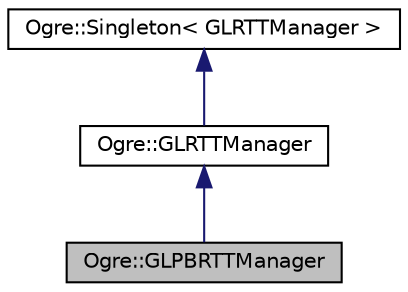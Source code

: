 digraph "Ogre::GLPBRTTManager"
{
  bgcolor="transparent";
  edge [fontname="Helvetica",fontsize="10",labelfontname="Helvetica",labelfontsize="10"];
  node [fontname="Helvetica",fontsize="10",shape=record];
  Node0 [label="Ogre::GLPBRTTManager",height=0.2,width=0.4,color="black", fillcolor="grey75", style="filled", fontcolor="black"];
  Node1 -> Node0 [dir="back",color="midnightblue",fontsize="10",style="solid",fontname="Helvetica"];
  Node1 [label="Ogre::GLRTTManager",height=0.2,width=0.4,color="black",URL="$class_ogre_1_1_g_l_r_t_t_manager.html",tooltip="Manager/factory for RenderTextures. "];
  Node2 -> Node1 [dir="back",color="midnightblue",fontsize="10",style="solid",fontname="Helvetica"];
  Node2 [label="Ogre::Singleton\< GLRTTManager \>",height=0.2,width=0.4,color="black",URL="$class_ogre_1_1_singleton.html"];
}

